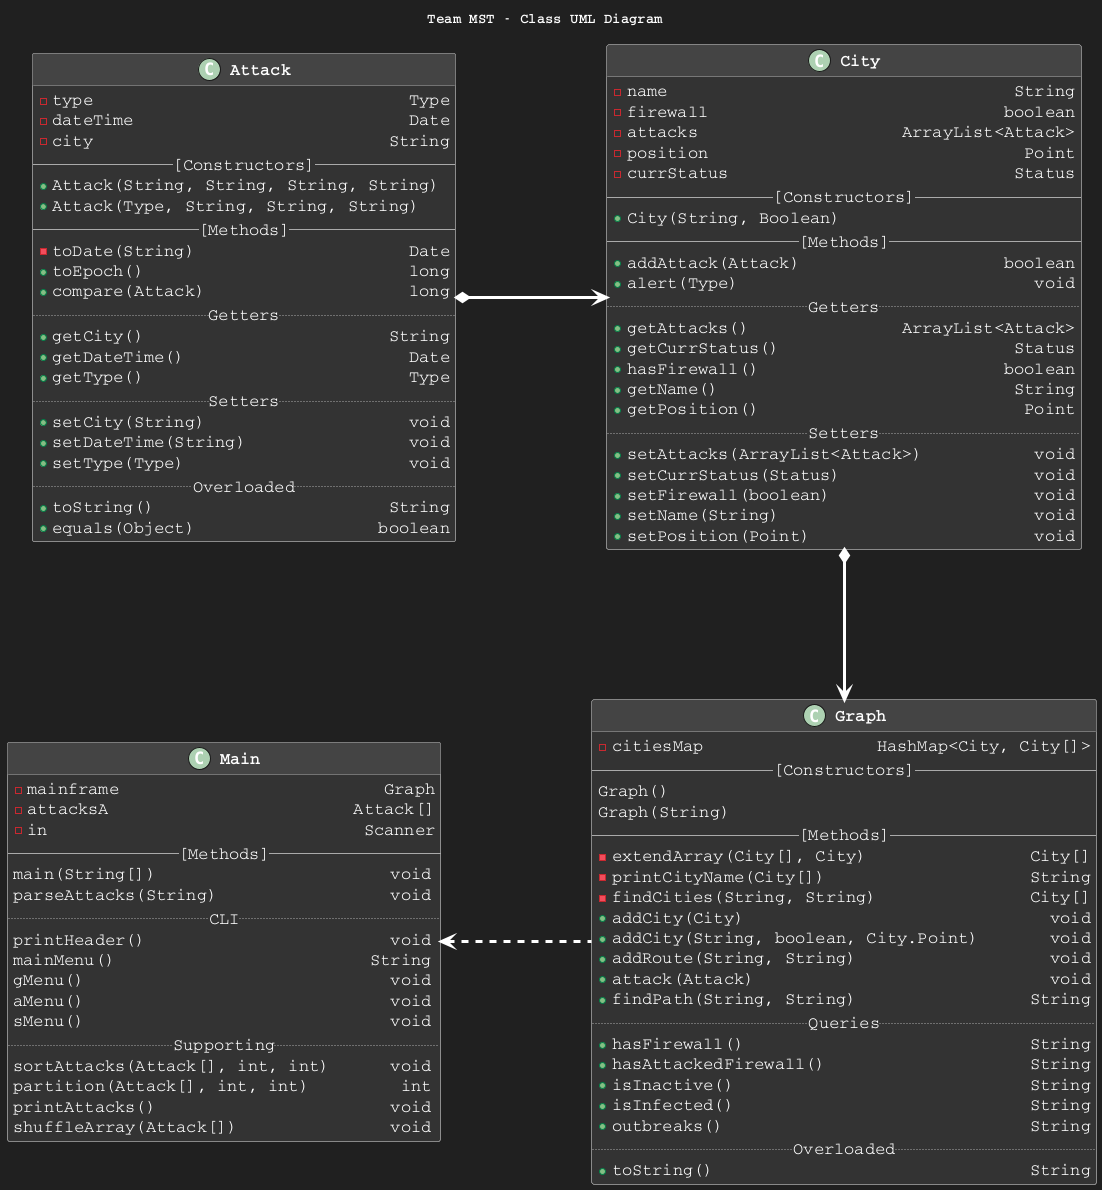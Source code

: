 @startuml GeneralStructure

skinparam{
    backgroundColor #202020
    defaultFontName Courier
    defaultFontColor #FFFFFF

    ClassBackgroundColor #333333
    ClassBorderColor #AAAAAA
    ClassHeaderBackgroundColor #444444
    ClassFontSize 19
    ClassFontStyle bold
    ClassAttributeFontSize 17
    

    Linetype orthogonal
    Nodesep 150
    Ranksep 150
    ArrowThickness 3
    ArrowColor #FFFFFF
  
}

title Team MST - Class UML Diagram


class Attack {
  -type                               Type
  -dateTime                           Date
  -city                             String
  --[Constructors]--
  +Attack(String, String, String, String)
  +Attack(Type, String, String, String)
  --[Methods]--
  -toDate(String)                     Date
  +toEpoch()                          long
  +compare(Attack)                    long
  ..Getters..
  +getCity()                        String
  +getDateTime()                      Date
  +getType()                          Type
  ..Setters..
  +setCity(String)                    void
  +setDateTime(String)                void
  +setType(Type)                      void
  ..Overloaded..
  +toString()                       String
  +equals(Object)                  boolean
}

class City {
  -name                                  String
  -firewall                             boolean
  -attacks                    ArrayList<Attack>
  -position                               Point
  -currStatus                            Status
  --[Constructors]--
  +City(String, Boolean)
  --[Methods]--
  +addAttack(Attack)                    boolean
  +alert(Type)                             void
  ..Getters..
  +getAttacks()               ArrayList<Attack>
  +getCurrStatus()                       Status
  +hasFirewall()                        boolean
  +getName()                             String
  +getPosition()                          Point
  ..Setters..
  +setAttacks(ArrayList<Attack>)           void
  +setCurrStatus(Status)                   void
  +setFirewall(boolean)                    void
  +setName(String)                         void
  +setPosition(Point)                      void
}

class Graph {
  -citiesMap                 HashMap<City, City[]>
  --[Constructors]--
  Graph()
  Graph(String)
  --[Methods]--
  -extendArray(City[], City)                City[]
  -printCityName(City[])                    String
  -findCities(String, String)               City[]
  +addCity(City)                              void
  +addCity(String, boolean, City.Point)       void
  +addRoute(String, String)                   void
  +attack(Attack)                             void
  +findPath(String, String)                 String
  ..Queries..
  +hasFirewall()                            String
  +hasAttackedFirewall()                    String
  +isInactive()                             String
  +isInfected()                             String
  +outbreaks()                              String
  ..Overloaded..
  +toString()                               String
}

class Main {
  -mainframe                          Graph
  -attacksA                        Attack[]
  -in                               Scanner
  --[Methods]--
  main(String[])                       void
  parseAttacks(String)                 void
  ..CLI..
  printHeader()                        void
  mainMenu()                         String
  gMenu()                              void
  aMenu()                              void
  sMenu()                              void
  ..Supporting..
  sortAttacks(Attack[], int, int)      void
  partition(Attack[], int, int)         int
  printAttacks()                       void
  shuffleArray(Attack[])               void
}

City <--l--* Attack
Graph <-u-* City
Main <..r.. Graph
@enduml
